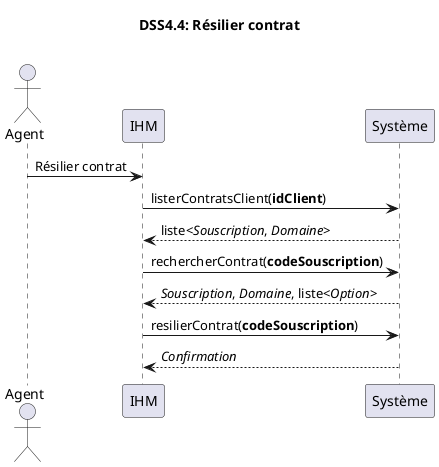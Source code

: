 @startuml

title DSS4.4: Résilier contrat\n

actor Agent as A
participant IHM
participant Système


A -> IHM : Résilier contrat
    IHM -> Système : listerContratsClient(**idClient**)
    Système --> IHM : liste<//Souscription//, //Domaine//>
    IHM -> Système : rechercherContrat(**codeSouscription**)
    Système --> IHM : //Souscription//, //Domaine//, liste<//Option//>
    IHM -> Système : resilierContrat(**codeSouscription**)
    Système --> IHM : //Confirmation//

@enduml